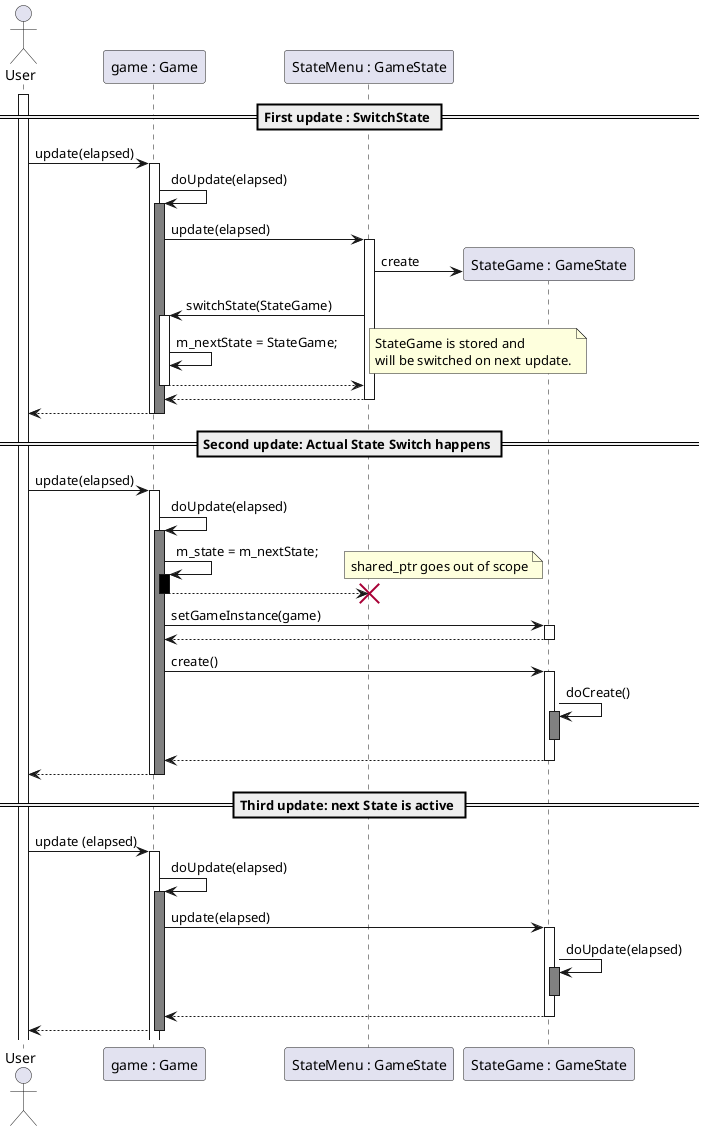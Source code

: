 @startuml
actor "User" as u
participant "game : Game" as g
participant "StateMenu : GameState" as p
participant "StateGame : GameState" as n

activate u

== First update : SwitchState ==
u -> g : update(elapsed)
activate g
g -> g : doUpdate(elapsed)
activate g #Gray
g -> p : update(elapsed)
activate p
create n
p -> n : create

p -> g : switchState(StateGame)
activate g
g -> g : m_nextState = StateGame;
note right: StateGame is stored and\nwill be switched on next update.
g --> p
deactivate g
p --> g

deactivate p
g --> u
deactivate g
deactivate g
deactivate p


== Second update: Actual State Switch happens ==
u -> g : update(elapsed)
activate g
g-> g : doUpdate(elapsed)
activate g #Gray
g -> g : m_state = m_nextState;
activate g #Black
note right
shared_ptr goes out of scope
end note
g --> p
destroy p
deactivate g
g -> n : setGameInstance(game)
activate n
n --> g
deactivate n
g -> n : create()
activate n
n ->n : doCreate()
activate n #Gray

deactivate n
n --> g
deactivate n
g --> u
deactivate g
deactivate g

== Third update: next State is active ==
u -> g : update (elapsed)
activate g
g -> g :doUpdate(elapsed)
activate g #Gray

g -> n : update(elapsed)
activate n
n -> n : doUpdate(elapsed)
activate n #Gray

deactivate n
n --> g
deactivate n
g --> u
deactivate g
@enduml